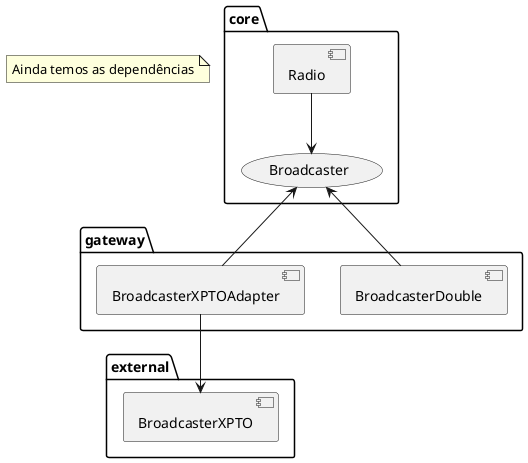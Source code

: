 @startuml

  note as scenario 
    Ainda temos as dependências
  end note

  ' [Radio] --> [BroadcasterXPTO]


  package core {
    [Radio] --> (Broadcaster)
  }

  package gateway {
    (Broadcaster) <-- [BroadcasterDouble]
    (Broadcaster) <-- [BroadcasterXPTOAdapter]
  }

  package external {
    [BroadcasterXPTO]
  }

  [BroadcasterXPTOAdapter] --> [BroadcasterXPTO]

@enduml